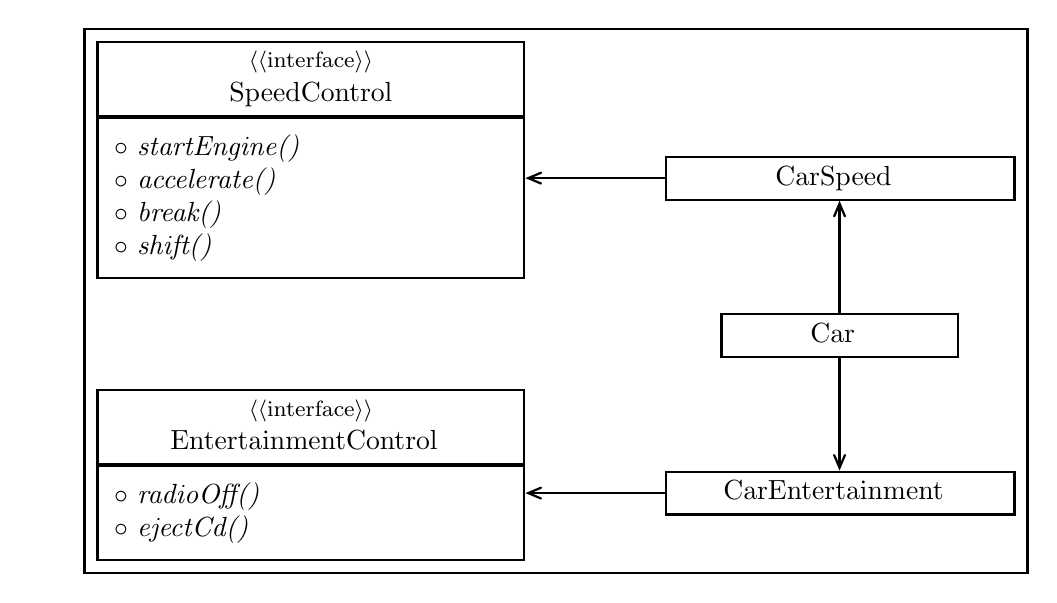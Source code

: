 \usetikzlibrary{backgrounds,positioning}
\usetikzlibrary{decorations.pathreplacing}
\usetikzlibrary{shapes}
\usetikzlibrary{shapes.multipart}
\usetikzlibrary{arrows}
\usetikzlibrary{decorations.markings}

%\resizebox {\columnwidth} {!} {    % (2) scale to exact column width
\begin{tikzpicture}[
      background rectangle/.style={fill=white,draw=black,line width=1pt}, show background rectangle,
]

\tikzstyle{fancytitle} =[fill=black!0, draw, very thick, text=black!100, rectangle, inner xsep=6pt,yshift=7.2pt,right=0pt,, minimum width=3cm]
\tikzstyle{modul} =[text=black!100, rectangle, inner sep=6pt, minimum width=3cm]
\tikzstyle{cpp} =[fill=black!0, draw=black!100, thick]

  \node at (0,-0.5) (autoAttr) [modul,cpp] {%
	\begin{minipage}{5.0cm}
      $\circ$ \textit{startEngine()} \\
      $\circ$ \textit{accelerate()} \\
      $\circ$ \textit{break()} \\
      $\circ$ \textit{shift()}
    \end{minipage}%
  };
  \node[fancytitle,cpp] at ([yshift=1.5ex]autoAttr.north west) (auto) {
	\begin{minipage}{5.0cm}
      \center
      {\footnotesize $\langle\langle$interface$\rangle\rangle$ } \\
      SpeedControl
    \end{minipage}%
  };



  \node at (0,-4.5cm) (garageAttr) [modul,cpp] {%
	\begin{minipage}{5.0cm}
      $\circ$ \textit{radioOff()} \\
      $\circ$ \textit{ejectCd()}
    \end{minipage}%
  };
  \node[fancytitle,cpp] at ([yshift=1.5ex]garageAttr.north west) (garage) {
	\begin{minipage}{5.0cm}
      \center
      {\footnotesize $\langle\langle$interface$\rangle\rangle$ } \\
      EntertainmentControl\phantom{g}
    \end{minipage}%
  };


  \node[fancytitle,cpp] at (5.2cm,-2.5cm) (obj1) {
	\begin{minipage}{2.0cm}
      \center
      Car\phantom{g}
    \end{minipage}%
  };

  \node[fancytitle,cpp] at (4.5cm,-0.5cm) (obj2) {
	\begin{minipage}{4.0cm}
      \center
      CarSpeed\phantom{g}
    \end{minipage}%
  };

  \node[fancytitle,cpp] at (4.5cm,-4.5cm) (obj3) {
	\begin{minipage}{4.0cm}
      \center
      CarEntertainment\phantom{g}
    \end{minipage}%
  };


%\tikzstyle{impl} =[thick,-diamond];
%\tikzstyle{comp} =[dashed,thick,-open triangle 45];
\tikzstyle{impl} =[thick,-angle 45];
\tikzstyle{comp} =[thick,-angle 45]

\path[draw] (obj1.south) --  (obj3.north -| obj1) [impl] ;
\path[draw] (obj1.north) --  (obj2.south -| obj1) [impl] ;
\path[draw] (obj2.west) --  (auto.east |- obj2) [comp] ;
\path[draw] (obj3.west) --  (garage.east |- obj3) [comp] ;


\end{tikzpicture}
%} % resizebox
